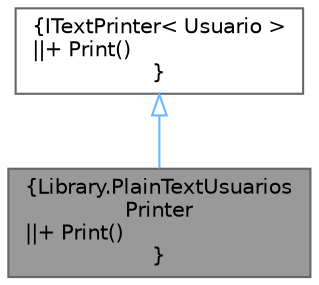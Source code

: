 digraph "Library.PlainTextUsuariosPrinter"
{
 // INTERACTIVE_SVG=YES
 // LATEX_PDF_SIZE
  bgcolor="transparent";
  edge [fontname=Helvetica,fontsize=10,labelfontname=Helvetica,labelfontsize=10];
  node [fontname=Helvetica,fontsize=10,shape=box,height=0.2,width=0.4];
  Node1 [label="{Library.PlainTextUsuarios\lPrinter\n||+ Print()\l}",height=0.2,width=0.4,color="gray40", fillcolor="grey60", style="filled", fontcolor="black",tooltip=" "];
  Node2 -> Node1 [dir="back",color="steelblue1",style="solid",arrowtail="onormal"];
  Node2 [label="{ITextPrinter\< Usuario \>\n||+ Print()\l}",height=0.2,width=0.4,color="gray40", fillcolor="white", style="filled",URL="$interfaceLibrary_1_1ITextPrinter.html",tooltip=" "];
}
